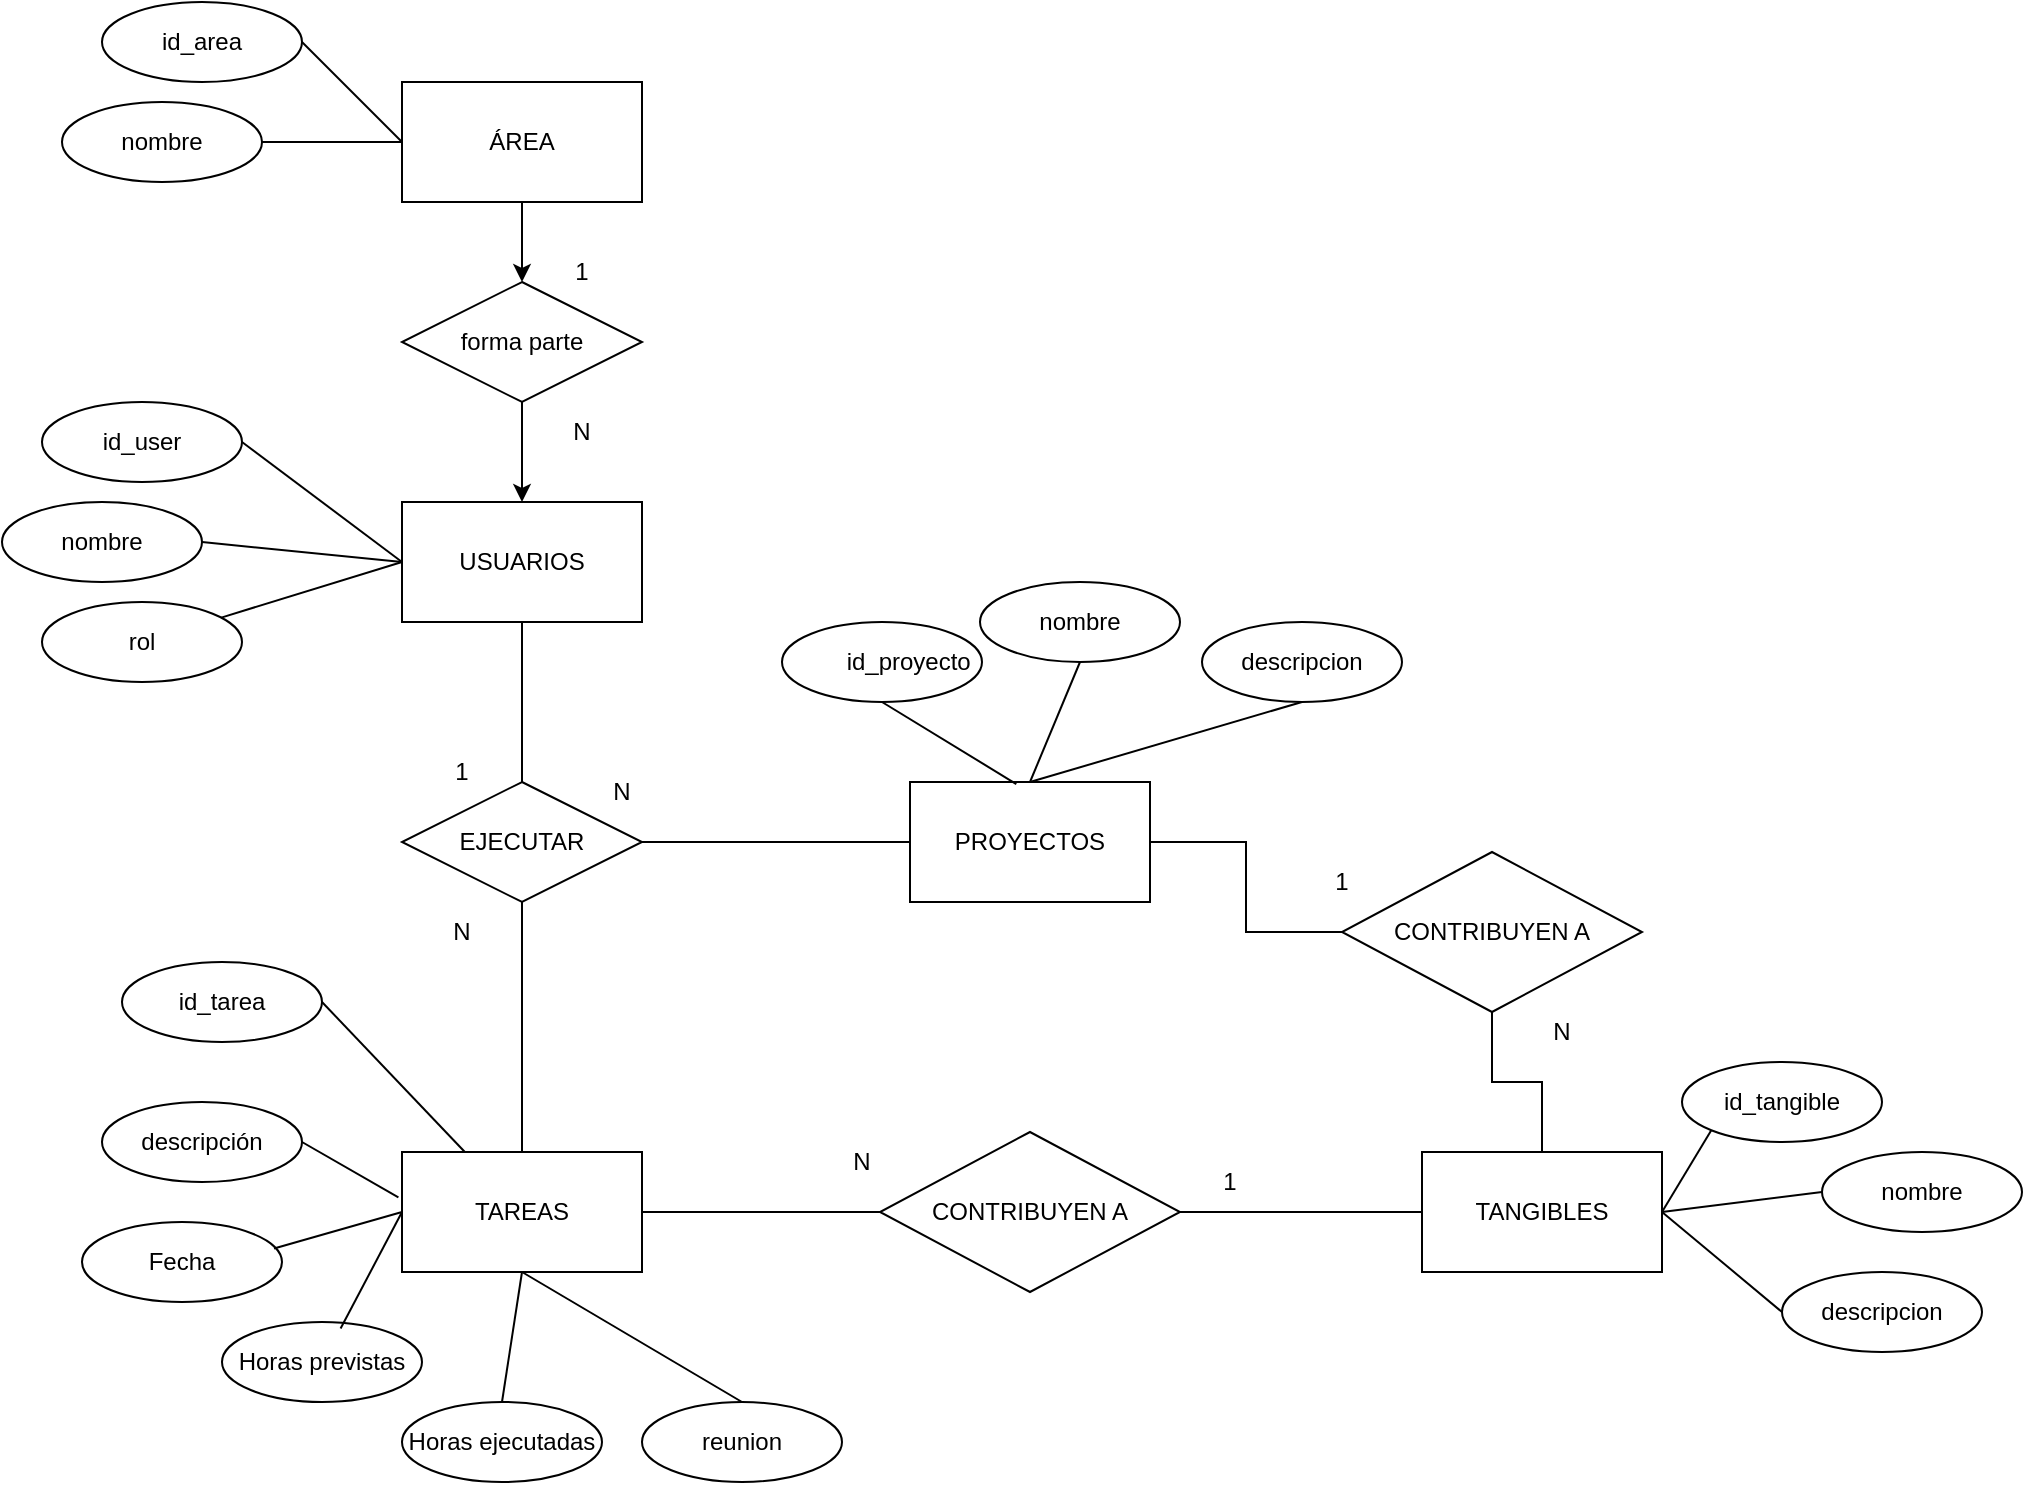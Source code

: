 <mxfile version="24.2.5" type="device">
  <diagram name="Página-1" id="DZRybJHRkH9eOO3X0yBS">
    <mxGraphModel dx="1824" dy="1266" grid="0" gridSize="10" guides="0" tooltips="1" connect="1" arrows="1" fold="1" page="0" pageScale="1" pageWidth="827" pageHeight="1169" math="0" shadow="0">
      <root>
        <mxCell id="0" />
        <mxCell id="1" parent="0" />
        <mxCell id="fUU1L8BKX8t2LomsBppw-19" style="edgeStyle=orthogonalEdgeStyle;rounded=0;orthogonalLoop=1;jettySize=auto;html=1;endArrow=none;endFill=0;" parent="1" source="fUU1L8BKX8t2LomsBppw-1" target="fUU1L8BKX8t2LomsBppw-11" edge="1">
          <mxGeometry relative="1" as="geometry" />
        </mxCell>
        <mxCell id="fUU1L8BKX8t2LomsBppw-1" value="TAREAS" style="rounded=0;whiteSpace=wrap;html=1;" parent="1" vertex="1">
          <mxGeometry x="40" y="355" width="120" height="60" as="geometry" />
        </mxCell>
        <mxCell id="fUU1L8BKX8t2LomsBppw-2" value="PROYECTOS" style="rounded=0;whiteSpace=wrap;html=1;" parent="1" vertex="1">
          <mxGeometry x="294" y="170" width="120" height="60" as="geometry" />
        </mxCell>
        <mxCell id="fUU1L8BKX8t2LomsBppw-68" style="edgeStyle=orthogonalEdgeStyle;rounded=0;orthogonalLoop=1;jettySize=auto;html=1;entryX=0.5;entryY=1;entryDx=0;entryDy=0;endArrow=none;endFill=0;" parent="1" source="fUU1L8BKX8t2LomsBppw-3" target="fUU1L8BKX8t2LomsBppw-67" edge="1">
          <mxGeometry relative="1" as="geometry" />
        </mxCell>
        <mxCell id="fUU1L8BKX8t2LomsBppw-3" value="TANGIBLES" style="rounded=0;whiteSpace=wrap;html=1;" parent="1" vertex="1">
          <mxGeometry x="550" y="355" width="120" height="60" as="geometry" />
        </mxCell>
        <mxCell id="fUU1L8BKX8t2LomsBppw-4" value="&lt;div&gt;USUARIOS&lt;/div&gt;" style="rounded=0;whiteSpace=wrap;html=1;" parent="1" vertex="1">
          <mxGeometry x="40" y="30" width="120" height="60" as="geometry" />
        </mxCell>
        <mxCell id="fUU1L8BKX8t2LomsBppw-6" style="edgeStyle=orthogonalEdgeStyle;rounded=0;orthogonalLoop=1;jettySize=auto;html=1;endArrow=none;endFill=0;" parent="1" source="fUU1L8BKX8t2LomsBppw-5" target="fUU1L8BKX8t2LomsBppw-1" edge="1">
          <mxGeometry relative="1" as="geometry" />
        </mxCell>
        <mxCell id="fUU1L8BKX8t2LomsBppw-7" style="edgeStyle=orthogonalEdgeStyle;rounded=0;orthogonalLoop=1;jettySize=auto;html=1;entryX=0;entryY=0.5;entryDx=0;entryDy=0;endArrow=none;endFill=0;" parent="1" source="fUU1L8BKX8t2LomsBppw-5" target="fUU1L8BKX8t2LomsBppw-2" edge="1">
          <mxGeometry relative="1" as="geometry" />
        </mxCell>
        <mxCell id="fUU1L8BKX8t2LomsBppw-22" style="edgeStyle=orthogonalEdgeStyle;rounded=0;orthogonalLoop=1;jettySize=auto;html=1;entryX=0.5;entryY=1;entryDx=0;entryDy=0;endArrow=none;endFill=0;" parent="1" source="fUU1L8BKX8t2LomsBppw-5" target="fUU1L8BKX8t2LomsBppw-4" edge="1">
          <mxGeometry relative="1" as="geometry">
            <mxPoint x="-30" y="210" as="targetPoint" />
          </mxGeometry>
        </mxCell>
        <mxCell id="fUU1L8BKX8t2LomsBppw-5" value="EJECUTAR" style="shape=rhombus;perimeter=rhombusPerimeter;whiteSpace=wrap;html=1;align=center;" parent="1" vertex="1">
          <mxGeometry x="40" y="170" width="120" height="60" as="geometry" />
        </mxCell>
        <mxCell id="fUU1L8BKX8t2LomsBppw-20" style="edgeStyle=orthogonalEdgeStyle;rounded=0;orthogonalLoop=1;jettySize=auto;html=1;endArrow=none;endFill=0;" parent="1" source="fUU1L8BKX8t2LomsBppw-11" target="fUU1L8BKX8t2LomsBppw-3" edge="1">
          <mxGeometry relative="1" as="geometry" />
        </mxCell>
        <mxCell id="fUU1L8BKX8t2LomsBppw-11" value="CONTRIBUYEN A" style="shape=rhombus;perimeter=rhombusPerimeter;whiteSpace=wrap;html=1;align=center;" parent="1" vertex="1">
          <mxGeometry x="279" y="345" width="150" height="80" as="geometry" />
        </mxCell>
        <mxCell id="fUU1L8BKX8t2LomsBppw-23" value="Fecha" style="ellipse;whiteSpace=wrap;html=1;align=center;" parent="1" vertex="1">
          <mxGeometry x="-120" y="390" width="100" height="40" as="geometry" />
        </mxCell>
        <mxCell id="fUU1L8BKX8t2LomsBppw-25" value="Horas previstas" style="ellipse;whiteSpace=wrap;html=1;align=center;" parent="1" vertex="1">
          <mxGeometry x="-50" y="440" width="100" height="40" as="geometry" />
        </mxCell>
        <mxCell id="fUU1L8BKX8t2LomsBppw-26" value="Horas ejecutadas" style="ellipse;whiteSpace=wrap;html=1;align=center;" parent="1" vertex="1">
          <mxGeometry x="40" y="480" width="100" height="40" as="geometry" />
        </mxCell>
        <mxCell id="fUU1L8BKX8t2LomsBppw-37" style="edgeStyle=orthogonalEdgeStyle;rounded=0;orthogonalLoop=1;jettySize=auto;html=1;entryX=0.5;entryY=0;entryDx=0;entryDy=0;" parent="1" source="fUU1L8BKX8t2LomsBppw-29" target="fUU1L8BKX8t2LomsBppw-36" edge="1">
          <mxGeometry relative="1" as="geometry" />
        </mxCell>
        <mxCell id="fUU1L8BKX8t2LomsBppw-29" value="ÁREA" style="rounded=0;whiteSpace=wrap;html=1;" parent="1" vertex="1">
          <mxGeometry x="40" y="-180" width="120" height="60" as="geometry" />
        </mxCell>
        <mxCell id="fUU1L8BKX8t2LomsBppw-31" value="&lt;span style=&quot;white-space: pre;&quot;&gt;&#x9;&lt;/span&gt;id_proyecto" style="ellipse;whiteSpace=wrap;html=1;align=center;" parent="1" vertex="1">
          <mxGeometry x="230" y="90" width="100" height="40" as="geometry" />
        </mxCell>
        <mxCell id="fUU1L8BKX8t2LomsBppw-32" value="nombre" style="ellipse;whiteSpace=wrap;html=1;align=center;" parent="1" vertex="1">
          <mxGeometry x="-160" y="30" width="100" height="40" as="geometry" />
        </mxCell>
        <mxCell id="fUU1L8BKX8t2LomsBppw-33" value="rol" style="ellipse;whiteSpace=wrap;html=1;align=center;" parent="1" vertex="1">
          <mxGeometry x="-140" y="80" width="100" height="40" as="geometry" />
        </mxCell>
        <mxCell id="fUU1L8BKX8t2LomsBppw-34" value="id_tarea" style="ellipse;whiteSpace=wrap;html=1;align=center;" parent="1" vertex="1">
          <mxGeometry x="-100" y="260" width="100" height="40" as="geometry" />
        </mxCell>
        <mxCell id="fUU1L8BKX8t2LomsBppw-35" value="descripción" style="ellipse;whiteSpace=wrap;html=1;align=center;" parent="1" vertex="1">
          <mxGeometry x="-110" y="330" width="100" height="40" as="geometry" />
        </mxCell>
        <mxCell id="fUU1L8BKX8t2LomsBppw-38" style="edgeStyle=orthogonalEdgeStyle;rounded=0;orthogonalLoop=1;jettySize=auto;html=1;entryX=0.5;entryY=0;entryDx=0;entryDy=0;" parent="1" source="fUU1L8BKX8t2LomsBppw-36" target="fUU1L8BKX8t2LomsBppw-4" edge="1">
          <mxGeometry relative="1" as="geometry" />
        </mxCell>
        <mxCell id="fUU1L8BKX8t2LomsBppw-36" value="&lt;div&gt;forma parte&lt;/div&gt;" style="shape=rhombus;perimeter=rhombusPerimeter;whiteSpace=wrap;html=1;align=center;" parent="1" vertex="1">
          <mxGeometry x="40" y="-80" width="120" height="60" as="geometry" />
        </mxCell>
        <mxCell id="fUU1L8BKX8t2LomsBppw-39" value="id_user" style="ellipse;whiteSpace=wrap;html=1;align=center;" parent="1" vertex="1">
          <mxGeometry x="-140" y="-20" width="100" height="40" as="geometry" />
        </mxCell>
        <mxCell id="fUU1L8BKX8t2LomsBppw-41" value="nombre" style="ellipse;whiteSpace=wrap;html=1;align=center;" parent="1" vertex="1">
          <mxGeometry x="-130" y="-170" width="100" height="40" as="geometry" />
        </mxCell>
        <mxCell id="fUU1L8BKX8t2LomsBppw-43" value="id_area" style="ellipse;whiteSpace=wrap;html=1;align=center;" parent="1" vertex="1">
          <mxGeometry x="-110" y="-220" width="100" height="40" as="geometry" />
        </mxCell>
        <mxCell id="fUU1L8BKX8t2LomsBppw-44" value="nombre" style="ellipse;whiteSpace=wrap;html=1;align=center;" parent="1" vertex="1">
          <mxGeometry x="329" y="70" width="100" height="40" as="geometry" />
        </mxCell>
        <mxCell id="fUU1L8BKX8t2LomsBppw-46" value="descripcion" style="ellipse;whiteSpace=wrap;html=1;align=center;" parent="1" vertex="1">
          <mxGeometry x="440" y="90" width="100" height="40" as="geometry" />
        </mxCell>
        <mxCell id="fUU1L8BKX8t2LomsBppw-47" value="N" style="text;html=1;align=center;verticalAlign=middle;whiteSpace=wrap;rounded=0;" parent="1" vertex="1">
          <mxGeometry x="40" y="230" width="60" height="30" as="geometry" />
        </mxCell>
        <mxCell id="fUU1L8BKX8t2LomsBppw-49" value="1" style="text;html=1;align=center;verticalAlign=middle;whiteSpace=wrap;rounded=0;" parent="1" vertex="1">
          <mxGeometry x="40" y="150" width="60" height="30" as="geometry" />
        </mxCell>
        <mxCell id="fUU1L8BKX8t2LomsBppw-50" value="N" style="text;html=1;align=center;verticalAlign=middle;whiteSpace=wrap;rounded=0;" parent="1" vertex="1">
          <mxGeometry x="120" y="160" width="60" height="30" as="geometry" />
        </mxCell>
        <mxCell id="fUU1L8BKX8t2LomsBppw-51" value="N" style="text;html=1;align=center;verticalAlign=middle;whiteSpace=wrap;rounded=0;" parent="1" vertex="1">
          <mxGeometry x="100" y="-20" width="60" height="30" as="geometry" />
        </mxCell>
        <mxCell id="fUU1L8BKX8t2LomsBppw-52" value="1" style="text;html=1;align=center;verticalAlign=middle;whiteSpace=wrap;rounded=0;" parent="1" vertex="1">
          <mxGeometry x="100" y="-100" width="60" height="30" as="geometry" />
        </mxCell>
        <mxCell id="fUU1L8BKX8t2LomsBppw-55" value="N" style="text;html=1;align=center;verticalAlign=middle;whiteSpace=wrap;rounded=0;" parent="1" vertex="1">
          <mxGeometry x="240" y="345" width="60" height="30" as="geometry" />
        </mxCell>
        <mxCell id="fUU1L8BKX8t2LomsBppw-57" value="1" style="text;html=1;align=center;verticalAlign=middle;whiteSpace=wrap;rounded=0;" parent="1" vertex="1">
          <mxGeometry x="480" y="205" width="60" height="30" as="geometry" />
        </mxCell>
        <mxCell id="fUU1L8BKX8t2LomsBppw-63" value="id_tangible" style="ellipse;whiteSpace=wrap;html=1;align=center;" parent="1" vertex="1">
          <mxGeometry x="680" y="310" width="100" height="40" as="geometry" />
        </mxCell>
        <mxCell id="fUU1L8BKX8t2LomsBppw-64" value="nombre" style="ellipse;whiteSpace=wrap;html=1;align=center;" parent="1" vertex="1">
          <mxGeometry x="750" y="355" width="100" height="40" as="geometry" />
        </mxCell>
        <mxCell id="fUU1L8BKX8t2LomsBppw-66" value="descripcion" style="ellipse;whiteSpace=wrap;html=1;align=center;" parent="1" vertex="1">
          <mxGeometry x="730" y="415" width="100" height="40" as="geometry" />
        </mxCell>
        <mxCell id="fUU1L8BKX8t2LomsBppw-69" style="edgeStyle=orthogonalEdgeStyle;rounded=0;orthogonalLoop=1;jettySize=auto;html=1;endArrow=none;endFill=0;" parent="1" source="fUU1L8BKX8t2LomsBppw-67" target="fUU1L8BKX8t2LomsBppw-2" edge="1">
          <mxGeometry relative="1" as="geometry" />
        </mxCell>
        <mxCell id="fUU1L8BKX8t2LomsBppw-67" value="CONTRIBUYEN A" style="shape=rhombus;perimeter=rhombusPerimeter;whiteSpace=wrap;html=1;align=center;" parent="1" vertex="1">
          <mxGeometry x="510" y="205" width="150" height="80" as="geometry" />
        </mxCell>
        <mxCell id="fUU1L8BKX8t2LomsBppw-70" value="reunion" style="ellipse;whiteSpace=wrap;html=1;align=center;" parent="1" vertex="1">
          <mxGeometry x="160" y="480" width="100" height="40" as="geometry" />
        </mxCell>
        <mxCell id="fUU1L8BKX8t2LomsBppw-71" value="1" style="text;html=1;align=center;verticalAlign=middle;whiteSpace=wrap;rounded=0;" parent="1" vertex="1">
          <mxGeometry x="424" y="355" width="60" height="30" as="geometry" />
        </mxCell>
        <mxCell id="fUU1L8BKX8t2LomsBppw-72" value="N" style="text;html=1;align=center;verticalAlign=middle;whiteSpace=wrap;rounded=0;" parent="1" vertex="1">
          <mxGeometry x="590" y="280" width="60" height="30" as="geometry" />
        </mxCell>
        <mxCell id="fUU1L8BKX8t2LomsBppw-73" value="" style="endArrow=none;html=1;rounded=0;entryX=0;entryY=0.5;entryDx=0;entryDy=0;" parent="1" source="fUU1L8BKX8t2LomsBppw-33" target="fUU1L8BKX8t2LomsBppw-4" edge="1">
          <mxGeometry width="50" height="50" relative="1" as="geometry">
            <mxPoint x="-30" y="150" as="sourcePoint" />
            <mxPoint x="20" y="100" as="targetPoint" />
          </mxGeometry>
        </mxCell>
        <mxCell id="fUU1L8BKX8t2LomsBppw-74" value="" style="endArrow=none;html=1;rounded=0;entryX=0;entryY=0.5;entryDx=0;entryDy=0;exitX=1;exitY=0.5;exitDx=0;exitDy=0;" parent="1" source="fUU1L8BKX8t2LomsBppw-32" target="fUU1L8BKX8t2LomsBppw-4" edge="1">
          <mxGeometry width="50" height="50" relative="1" as="geometry">
            <mxPoint x="-40" y="98" as="sourcePoint" />
            <mxPoint x="50" y="70" as="targetPoint" />
          </mxGeometry>
        </mxCell>
        <mxCell id="fUU1L8BKX8t2LomsBppw-75" value="" style="endArrow=none;html=1;rounded=0;entryX=0;entryY=0.5;entryDx=0;entryDy=0;exitX=1;exitY=0.5;exitDx=0;exitDy=0;" parent="1" source="fUU1L8BKX8t2LomsBppw-39" target="fUU1L8BKX8t2LomsBppw-4" edge="1">
          <mxGeometry width="50" height="50" relative="1" as="geometry">
            <mxPoint x="-50" y="60" as="sourcePoint" />
            <mxPoint x="50" y="70" as="targetPoint" />
          </mxGeometry>
        </mxCell>
        <mxCell id="fUU1L8BKX8t2LomsBppw-77" value="" style="endArrow=none;html=1;rounded=0;exitX=1;exitY=0.5;exitDx=0;exitDy=0;entryX=0;entryY=0.5;entryDx=0;entryDy=0;" parent="1" source="fUU1L8BKX8t2LomsBppw-43" target="fUU1L8BKX8t2LomsBppw-29" edge="1">
          <mxGeometry width="50" height="50" relative="1" as="geometry">
            <mxPoint x="10" y="-210" as="sourcePoint" />
            <mxPoint x="60" y="-260" as="targetPoint" />
          </mxGeometry>
        </mxCell>
        <mxCell id="fUU1L8BKX8t2LomsBppw-78" value="" style="endArrow=none;html=1;rounded=0;exitX=1;exitY=0.5;exitDx=0;exitDy=0;entryX=0;entryY=0.5;entryDx=0;entryDy=0;" parent="1" source="fUU1L8BKX8t2LomsBppw-41" target="fUU1L8BKX8t2LomsBppw-29" edge="1">
          <mxGeometry width="50" height="50" relative="1" as="geometry">
            <mxPoint y="-190" as="sourcePoint" />
            <mxPoint x="50" y="-140" as="targetPoint" />
          </mxGeometry>
        </mxCell>
        <mxCell id="fUU1L8BKX8t2LomsBppw-79" value="" style="endArrow=none;html=1;rounded=0;exitX=0.443;exitY=0.017;exitDx=0;exitDy=0;entryX=0.5;entryY=1;entryDx=0;entryDy=0;exitPerimeter=0;" parent="1" source="fUU1L8BKX8t2LomsBppw-2" target="fUU1L8BKX8t2LomsBppw-31" edge="1">
          <mxGeometry width="50" height="50" relative="1" as="geometry">
            <mxPoint x="-20" y="-140" as="sourcePoint" />
            <mxPoint x="50" y="-140" as="targetPoint" />
          </mxGeometry>
        </mxCell>
        <mxCell id="fUU1L8BKX8t2LomsBppw-82" value="" style="endArrow=none;html=1;rounded=0;exitX=0.5;exitY=0;exitDx=0;exitDy=0;entryX=0.5;entryY=1;entryDx=0;entryDy=0;" parent="1" source="fUU1L8BKX8t2LomsBppw-2" target="fUU1L8BKX8t2LomsBppw-44" edge="1">
          <mxGeometry width="50" height="50" relative="1" as="geometry">
            <mxPoint x="390" y="110" as="sourcePoint" />
            <mxPoint x="440" y="60" as="targetPoint" />
          </mxGeometry>
        </mxCell>
        <mxCell id="fUU1L8BKX8t2LomsBppw-83" value="" style="endArrow=none;html=1;rounded=0;exitX=0.5;exitY=0;exitDx=0;exitDy=0;entryX=0.5;entryY=1;entryDx=0;entryDy=0;" parent="1" source="fUU1L8BKX8t2LomsBppw-2" target="fUU1L8BKX8t2LomsBppw-46" edge="1">
          <mxGeometry width="50" height="50" relative="1" as="geometry">
            <mxPoint x="364" y="180" as="sourcePoint" />
            <mxPoint x="410" y="150" as="targetPoint" />
          </mxGeometry>
        </mxCell>
        <mxCell id="fUU1L8BKX8t2LomsBppw-84" value="" style="endArrow=none;html=1;rounded=0;exitX=1;exitY=0.5;exitDx=0;exitDy=0;entryX=0;entryY=1;entryDx=0;entryDy=0;" parent="1" source="fUU1L8BKX8t2LomsBppw-3" target="fUU1L8BKX8t2LomsBppw-63" edge="1">
          <mxGeometry width="50" height="50" relative="1" as="geometry">
            <mxPoint x="640" y="320" as="sourcePoint" />
            <mxPoint x="690" y="270" as="targetPoint" />
          </mxGeometry>
        </mxCell>
        <mxCell id="fUU1L8BKX8t2LomsBppw-85" value="" style="endArrow=none;html=1;rounded=0;exitX=1;exitY=0.5;exitDx=0;exitDy=0;entryX=0;entryY=0.5;entryDx=0;entryDy=0;" parent="1" source="fUU1L8BKX8t2LomsBppw-3" target="fUU1L8BKX8t2LomsBppw-64" edge="1">
          <mxGeometry width="50" height="50" relative="1" as="geometry">
            <mxPoint x="680" y="395" as="sourcePoint" />
            <mxPoint x="705" y="354" as="targetPoint" />
          </mxGeometry>
        </mxCell>
        <mxCell id="fUU1L8BKX8t2LomsBppw-86" value="" style="endArrow=none;html=1;rounded=0;entryX=0;entryY=0.5;entryDx=0;entryDy=0;exitX=1;exitY=0.5;exitDx=0;exitDy=0;" parent="1" source="fUU1L8BKX8t2LomsBppw-3" target="fUU1L8BKX8t2LomsBppw-66" edge="1">
          <mxGeometry width="50" height="50" relative="1" as="geometry">
            <mxPoint x="670" y="380" as="sourcePoint" />
            <mxPoint x="660" y="420" as="targetPoint" />
          </mxGeometry>
        </mxCell>
        <mxCell id="fUU1L8BKX8t2LomsBppw-87" value="" style="endArrow=none;html=1;rounded=0;exitX=1;exitY=0.5;exitDx=0;exitDy=0;" parent="1" source="fUU1L8BKX8t2LomsBppw-34" target="fUU1L8BKX8t2LomsBppw-1" edge="1">
          <mxGeometry width="50" height="50" relative="1" as="geometry">
            <mxPoint y="310" as="sourcePoint" />
            <mxPoint x="50" y="260" as="targetPoint" />
          </mxGeometry>
        </mxCell>
        <mxCell id="fUU1L8BKX8t2LomsBppw-90" value="" style="endArrow=none;html=1;rounded=0;exitX=1;exitY=0.5;exitDx=0;exitDy=0;entryX=-0.015;entryY=0.378;entryDx=0;entryDy=0;entryPerimeter=0;" parent="1" source="fUU1L8BKX8t2LomsBppw-35" target="fUU1L8BKX8t2LomsBppw-1" edge="1">
          <mxGeometry width="50" height="50" relative="1" as="geometry">
            <mxPoint y="400" as="sourcePoint" />
            <mxPoint x="50" y="350" as="targetPoint" />
          </mxGeometry>
        </mxCell>
        <mxCell id="fUU1L8BKX8t2LomsBppw-91" value="" style="endArrow=none;html=1;rounded=0;exitX=0.96;exitY=0.331;exitDx=0;exitDy=0;entryX=0;entryY=0.5;entryDx=0;entryDy=0;exitPerimeter=0;" parent="1" source="fUU1L8BKX8t2LomsBppw-23" target="fUU1L8BKX8t2LomsBppw-1" edge="1">
          <mxGeometry width="50" height="50" relative="1" as="geometry">
            <mxPoint y="360" as="sourcePoint" />
            <mxPoint x="48" y="388" as="targetPoint" />
          </mxGeometry>
        </mxCell>
        <mxCell id="fUU1L8BKX8t2LomsBppw-92" value="" style="endArrow=none;html=1;rounded=0;exitX=0.593;exitY=0.081;exitDx=0;exitDy=0;entryX=0;entryY=0.5;entryDx=0;entryDy=0;exitPerimeter=0;" parent="1" source="fUU1L8BKX8t2LomsBppw-25" target="fUU1L8BKX8t2LomsBppw-1" edge="1">
          <mxGeometry width="50" height="50" relative="1" as="geometry">
            <mxPoint x="-14" y="413" as="sourcePoint" />
            <mxPoint x="50" y="395" as="targetPoint" />
          </mxGeometry>
        </mxCell>
        <mxCell id="fUU1L8BKX8t2LomsBppw-93" value="" style="endArrow=none;html=1;rounded=0;exitX=0.5;exitY=0;exitDx=0;exitDy=0;entryX=0.5;entryY=1;entryDx=0;entryDy=0;" parent="1" source="fUU1L8BKX8t2LomsBppw-26" target="fUU1L8BKX8t2LomsBppw-1" edge="1">
          <mxGeometry width="50" height="50" relative="1" as="geometry">
            <mxPoint x="19" y="453" as="sourcePoint" />
            <mxPoint x="50" y="395" as="targetPoint" />
          </mxGeometry>
        </mxCell>
        <mxCell id="fUU1L8BKX8t2LomsBppw-94" value="" style="endArrow=none;html=1;rounded=0;exitX=0.5;exitY=0;exitDx=0;exitDy=0;entryX=0.5;entryY=1;entryDx=0;entryDy=0;" parent="1" source="fUU1L8BKX8t2LomsBppw-70" target="fUU1L8BKX8t2LomsBppw-1" edge="1">
          <mxGeometry width="50" height="50" relative="1" as="geometry">
            <mxPoint x="100" y="490" as="sourcePoint" />
            <mxPoint x="110" y="425" as="targetPoint" />
          </mxGeometry>
        </mxCell>
      </root>
    </mxGraphModel>
  </diagram>
</mxfile>

